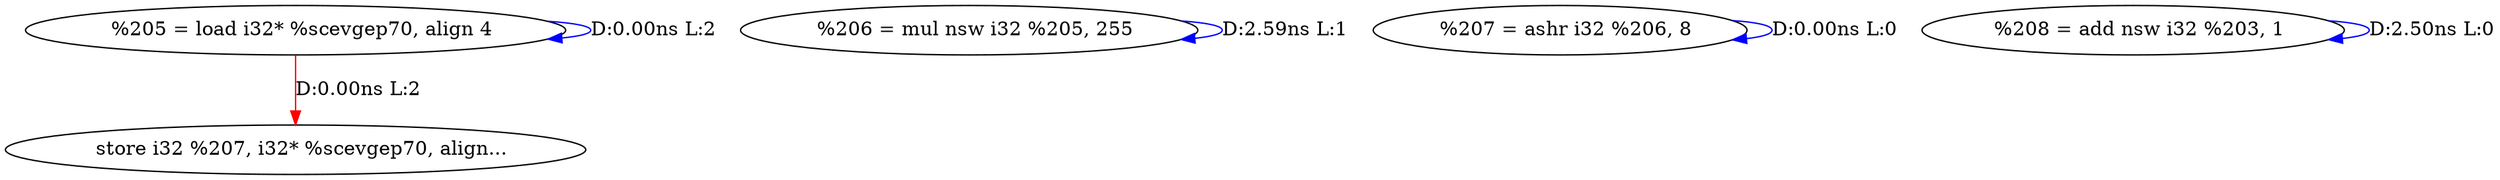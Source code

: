 digraph {
Node0x55e6214b9250[label="  %205 = load i32* %scevgep70, align 4"];
Node0x55e6214b9250 -> Node0x55e6214b9250[label="D:0.00ns L:2",color=blue];
Node0x55e6214b94f0[label="  store i32 %207, i32* %scevgep70, align..."];
Node0x55e6214b9250 -> Node0x55e6214b94f0[label="D:0.00ns L:2",color=red];
Node0x55e6214b9330[label="  %206 = mul nsw i32 %205, 255"];
Node0x55e6214b9330 -> Node0x55e6214b9330[label="D:2.59ns L:1",color=blue];
Node0x55e6214b9410[label="  %207 = ashr i32 %206, 8"];
Node0x55e6214b9410 -> Node0x55e6214b9410[label="D:0.00ns L:0",color=blue];
Node0x55e6214b95d0[label="  %208 = add nsw i32 %203, 1"];
Node0x55e6214b95d0 -> Node0x55e6214b95d0[label="D:2.50ns L:0",color=blue];
}
